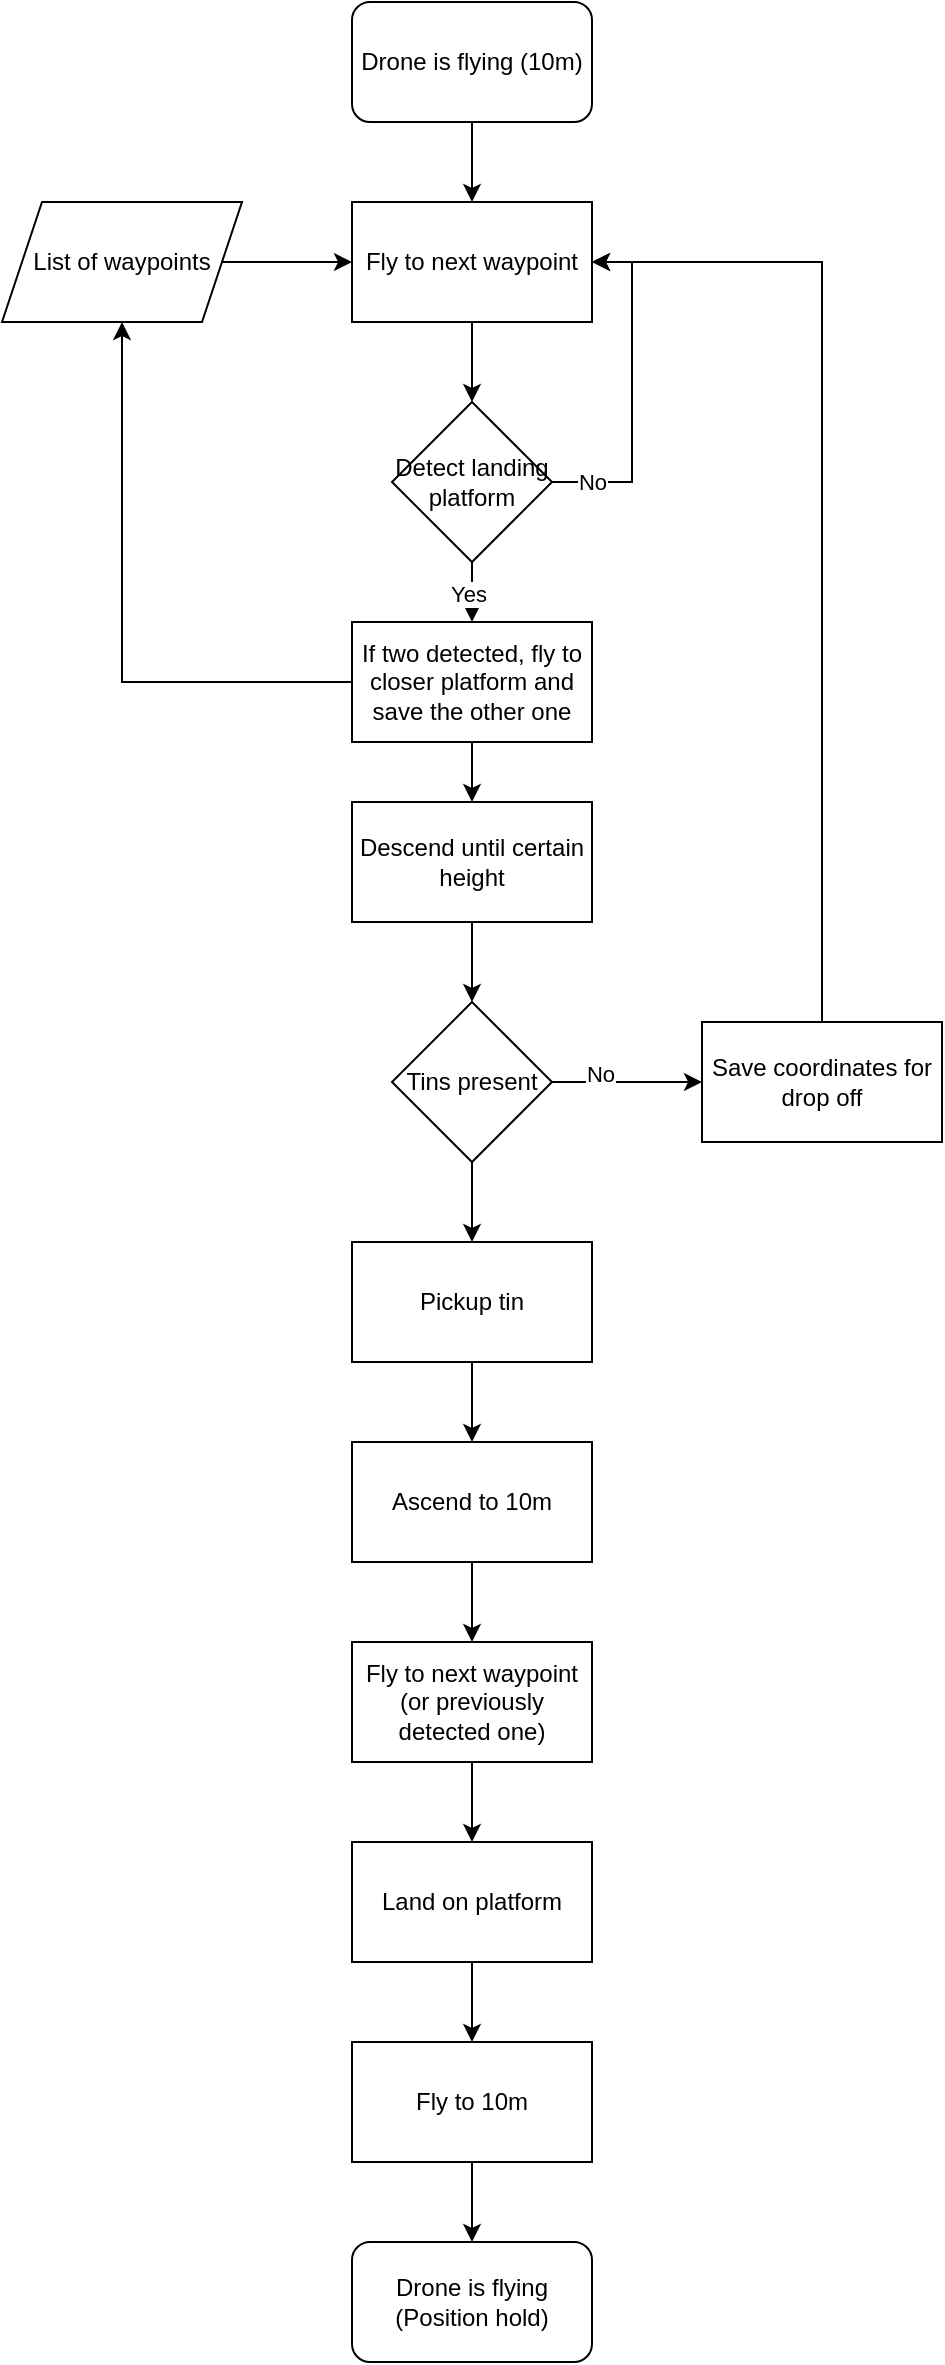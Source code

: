 <mxfile version="24.1.0" type="device">
  <diagram name="Page-1" id="XD0YuXW9omYF2WBM12wj">
    <mxGraphModel dx="2273" dy="1405" grid="1" gridSize="10" guides="1" tooltips="1" connect="1" arrows="1" fold="1" page="1" pageScale="1" pageWidth="850" pageHeight="2000" math="0" shadow="0">
      <root>
        <mxCell id="0" />
        <mxCell id="1" parent="0" />
        <mxCell id="0oVPx6I-UAmW4J8EvDLA-6" value="" style="edgeStyle=orthogonalEdgeStyle;rounded=0;orthogonalLoop=1;jettySize=auto;html=1;" parent="1" source="0oVPx6I-UAmW4J8EvDLA-1" target="0oVPx6I-UAmW4J8EvDLA-2" edge="1">
          <mxGeometry relative="1" as="geometry" />
        </mxCell>
        <mxCell id="0oVPx6I-UAmW4J8EvDLA-1" value="Drone is flying (10m)" style="rounded=1;whiteSpace=wrap;html=1;" parent="1" vertex="1">
          <mxGeometry x="365" y="120" width="120" height="60" as="geometry" />
        </mxCell>
        <mxCell id="0oVPx6I-UAmW4J8EvDLA-7" value="" style="edgeStyle=orthogonalEdgeStyle;rounded=0;orthogonalLoop=1;jettySize=auto;html=1;" parent="1" source="0oVPx6I-UAmW4J8EvDLA-2" edge="1">
          <mxGeometry relative="1" as="geometry">
            <mxPoint x="425" y="320" as="targetPoint" />
          </mxGeometry>
        </mxCell>
        <mxCell id="0oVPx6I-UAmW4J8EvDLA-2" value="Fly to next waypoint" style="rounded=0;whiteSpace=wrap;html=1;" parent="1" vertex="1">
          <mxGeometry x="365" y="220" width="120" height="60" as="geometry" />
        </mxCell>
        <mxCell id="0oVPx6I-UAmW4J8EvDLA-5" value="" style="edgeStyle=orthogonalEdgeStyle;rounded=0;orthogonalLoop=1;jettySize=auto;html=1;" parent="1" source="0oVPx6I-UAmW4J8EvDLA-3" target="0oVPx6I-UAmW4J8EvDLA-2" edge="1">
          <mxGeometry relative="1" as="geometry" />
        </mxCell>
        <mxCell id="0oVPx6I-UAmW4J8EvDLA-3" value="List of waypoints" style="shape=parallelogram;perimeter=parallelogramPerimeter;whiteSpace=wrap;html=1;fixedSize=1;" parent="1" vertex="1">
          <mxGeometry x="190" y="220" width="120" height="60" as="geometry" />
        </mxCell>
        <mxCell id="0oVPx6I-UAmW4J8EvDLA-15" value="" style="edgeStyle=orthogonalEdgeStyle;rounded=0;orthogonalLoop=1;jettySize=auto;html=1;" parent="1" source="0oVPx6I-UAmW4J8EvDLA-8" target="0oVPx6I-UAmW4J8EvDLA-14" edge="1">
          <mxGeometry relative="1" as="geometry" />
        </mxCell>
        <mxCell id="0oVPx6I-UAmW4J8EvDLA-8" value="Descend until certain height" style="rounded=0;whiteSpace=wrap;html=1;" parent="1" vertex="1">
          <mxGeometry x="365" y="520" width="120" height="60" as="geometry" />
        </mxCell>
        <mxCell id="0oVPx6I-UAmW4J8EvDLA-10" value="" style="edgeStyle=orthogonalEdgeStyle;rounded=0;orthogonalLoop=1;jettySize=auto;html=1;exitX=0.5;exitY=1;exitDx=0;exitDy=0;" parent="1" source="0oVPx6I-UAmW4J8EvDLA-9" edge="1">
          <mxGeometry relative="1" as="geometry">
            <mxPoint x="425" y="440" as="sourcePoint" />
            <mxPoint x="425" y="430" as="targetPoint" />
          </mxGeometry>
        </mxCell>
        <mxCell id="0oVPx6I-UAmW4J8EvDLA-11" value="Yes" style="edgeLabel;html=1;align=center;verticalAlign=middle;resizable=0;points=[];" parent="0oVPx6I-UAmW4J8EvDLA-10" vertex="1" connectable="0">
          <mxGeometry x="0.05" y="-2" relative="1" as="geometry">
            <mxPoint as="offset" />
          </mxGeometry>
        </mxCell>
        <mxCell id="0oVPx6I-UAmW4J8EvDLA-12" style="edgeStyle=orthogonalEdgeStyle;rounded=0;orthogonalLoop=1;jettySize=auto;html=1;entryX=1;entryY=0.5;entryDx=0;entryDy=0;" parent="1" source="0oVPx6I-UAmW4J8EvDLA-9" target="0oVPx6I-UAmW4J8EvDLA-2" edge="1">
          <mxGeometry relative="1" as="geometry">
            <Array as="points">
              <mxPoint x="505" y="360" />
              <mxPoint x="505" y="250" />
            </Array>
          </mxGeometry>
        </mxCell>
        <mxCell id="0oVPx6I-UAmW4J8EvDLA-13" value="No" style="edgeLabel;html=1;align=center;verticalAlign=middle;resizable=0;points=[];" parent="0oVPx6I-UAmW4J8EvDLA-12" vertex="1" connectable="0">
          <mxGeometry x="-0.765" relative="1" as="geometry">
            <mxPoint as="offset" />
          </mxGeometry>
        </mxCell>
        <mxCell id="0oVPx6I-UAmW4J8EvDLA-9" value="Detect landing platform" style="rhombus;whiteSpace=wrap;html=1;" parent="1" vertex="1">
          <mxGeometry x="385" y="320" width="80" height="80" as="geometry" />
        </mxCell>
        <mxCell id="0oVPx6I-UAmW4J8EvDLA-16" style="edgeStyle=orthogonalEdgeStyle;rounded=0;orthogonalLoop=1;jettySize=auto;html=1;" parent="1" source="0oVPx6I-UAmW4J8EvDLA-14" edge="1">
          <mxGeometry relative="1" as="geometry">
            <mxPoint x="540" y="660" as="targetPoint" />
          </mxGeometry>
        </mxCell>
        <mxCell id="0oVPx6I-UAmW4J8EvDLA-17" value="No" style="edgeLabel;html=1;align=center;verticalAlign=middle;resizable=0;points=[];" parent="0oVPx6I-UAmW4J8EvDLA-16" vertex="1" connectable="0">
          <mxGeometry x="-0.364" y="4" relative="1" as="geometry">
            <mxPoint as="offset" />
          </mxGeometry>
        </mxCell>
        <mxCell id="0oVPx6I-UAmW4J8EvDLA-23" value="" style="edgeStyle=orthogonalEdgeStyle;rounded=0;orthogonalLoop=1;jettySize=auto;html=1;" parent="1" source="0oVPx6I-UAmW4J8EvDLA-14" target="0oVPx6I-UAmW4J8EvDLA-22" edge="1">
          <mxGeometry relative="1" as="geometry" />
        </mxCell>
        <mxCell id="0oVPx6I-UAmW4J8EvDLA-14" value="Tins present" style="rhombus;whiteSpace=wrap;html=1;" parent="1" vertex="1">
          <mxGeometry x="385" y="620" width="80" height="80" as="geometry" />
        </mxCell>
        <mxCell id="0oVPx6I-UAmW4J8EvDLA-21" style="edgeStyle=orthogonalEdgeStyle;rounded=0;orthogonalLoop=1;jettySize=auto;html=1;entryX=1;entryY=0.5;entryDx=0;entryDy=0;" parent="1" source="0oVPx6I-UAmW4J8EvDLA-18" target="0oVPx6I-UAmW4J8EvDLA-2" edge="1">
          <mxGeometry relative="1" as="geometry">
            <mxPoint x="520" y="250" as="targetPoint" />
            <Array as="points">
              <mxPoint x="600" y="250" />
            </Array>
          </mxGeometry>
        </mxCell>
        <mxCell id="0oVPx6I-UAmW4J8EvDLA-18" value="Save coordinates for drop off" style="rounded=0;whiteSpace=wrap;html=1;" parent="1" vertex="1">
          <mxGeometry x="540" y="630" width="120" height="60" as="geometry" />
        </mxCell>
        <mxCell id="0oVPx6I-UAmW4J8EvDLA-25" value="" style="edgeStyle=orthogonalEdgeStyle;rounded=0;orthogonalLoop=1;jettySize=auto;html=1;" parent="1" source="0oVPx6I-UAmW4J8EvDLA-22" target="0oVPx6I-UAmW4J8EvDLA-24" edge="1">
          <mxGeometry relative="1" as="geometry" />
        </mxCell>
        <mxCell id="0oVPx6I-UAmW4J8EvDLA-22" value="Pickup tin" style="rounded=0;whiteSpace=wrap;html=1;" parent="1" vertex="1">
          <mxGeometry x="365" y="740" width="120" height="60" as="geometry" />
        </mxCell>
        <mxCell id="0oVPx6I-UAmW4J8EvDLA-27" value="" style="edgeStyle=orthogonalEdgeStyle;rounded=0;orthogonalLoop=1;jettySize=auto;html=1;" parent="1" source="0oVPx6I-UAmW4J8EvDLA-24" target="0oVPx6I-UAmW4J8EvDLA-26" edge="1">
          <mxGeometry relative="1" as="geometry" />
        </mxCell>
        <mxCell id="0oVPx6I-UAmW4J8EvDLA-24" value="Ascend to 10m" style="rounded=0;whiteSpace=wrap;html=1;" parent="1" vertex="1">
          <mxGeometry x="365" y="840" width="120" height="60" as="geometry" />
        </mxCell>
        <mxCell id="0oVPx6I-UAmW4J8EvDLA-29" value="" style="edgeStyle=orthogonalEdgeStyle;rounded=0;orthogonalLoop=1;jettySize=auto;html=1;" parent="1" source="0oVPx6I-UAmW4J8EvDLA-26" target="0oVPx6I-UAmW4J8EvDLA-28" edge="1">
          <mxGeometry relative="1" as="geometry" />
        </mxCell>
        <mxCell id="0oVPx6I-UAmW4J8EvDLA-26" value="Fly to next waypoint (or previously detected one)" style="rounded=0;whiteSpace=wrap;html=1;" parent="1" vertex="1">
          <mxGeometry x="365" y="940" width="120" height="60" as="geometry" />
        </mxCell>
        <mxCell id="0oVPx6I-UAmW4J8EvDLA-32" value="" style="edgeStyle=orthogonalEdgeStyle;rounded=0;orthogonalLoop=1;jettySize=auto;html=1;" parent="1" source="0oVPx6I-UAmW4J8EvDLA-28" target="0oVPx6I-UAmW4J8EvDLA-31" edge="1">
          <mxGeometry relative="1" as="geometry" />
        </mxCell>
        <mxCell id="0oVPx6I-UAmW4J8EvDLA-28" value="Land on platform" style="rounded=0;whiteSpace=wrap;html=1;" parent="1" vertex="1">
          <mxGeometry x="365" y="1040" width="120" height="60" as="geometry" />
        </mxCell>
        <mxCell id="0oVPx6I-UAmW4J8EvDLA-34" value="" style="edgeStyle=orthogonalEdgeStyle;rounded=0;orthogonalLoop=1;jettySize=auto;html=1;" parent="1" source="0oVPx6I-UAmW4J8EvDLA-31" target="0oVPx6I-UAmW4J8EvDLA-33" edge="1">
          <mxGeometry relative="1" as="geometry" />
        </mxCell>
        <mxCell id="0oVPx6I-UAmW4J8EvDLA-31" value="Fly to 10m" style="rounded=0;whiteSpace=wrap;html=1;" parent="1" vertex="1">
          <mxGeometry x="365" y="1140" width="120" height="60" as="geometry" />
        </mxCell>
        <mxCell id="0oVPx6I-UAmW4J8EvDLA-33" value="Drone is flying (Position hold)" style="rounded=1;whiteSpace=wrap;html=1;" parent="1" vertex="1">
          <mxGeometry x="365" y="1240" width="120" height="60" as="geometry" />
        </mxCell>
        <mxCell id="ILSmvWh9EO1ga4H47QBD-2" value="" style="edgeStyle=orthogonalEdgeStyle;rounded=0;orthogonalLoop=1;jettySize=auto;html=1;" edge="1" parent="1" source="ILSmvWh9EO1ga4H47QBD-1" target="0oVPx6I-UAmW4J8EvDLA-8">
          <mxGeometry relative="1" as="geometry" />
        </mxCell>
        <mxCell id="ILSmvWh9EO1ga4H47QBD-3" style="edgeStyle=orthogonalEdgeStyle;rounded=0;orthogonalLoop=1;jettySize=auto;html=1;entryX=0.5;entryY=1;entryDx=0;entryDy=0;" edge="1" parent="1" source="ILSmvWh9EO1ga4H47QBD-1" target="0oVPx6I-UAmW4J8EvDLA-3">
          <mxGeometry relative="1" as="geometry" />
        </mxCell>
        <mxCell id="ILSmvWh9EO1ga4H47QBD-1" value="If two detected, fly to closer platform and save the other one" style="rounded=0;whiteSpace=wrap;html=1;" vertex="1" parent="1">
          <mxGeometry x="365" y="430" width="120" height="60" as="geometry" />
        </mxCell>
      </root>
    </mxGraphModel>
  </diagram>
</mxfile>
